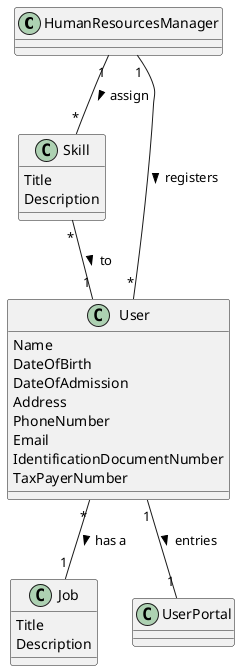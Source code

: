 @startuml

class HumanResourcesManager {

}

class Skill {
    Title
    Description
}

class User {
    Name
    DateOfBirth
    DateOfAdmission
    Address
    PhoneNumber
    Email
    IdentificationDocumentNumber
    TaxPayerNumber
}

class Job {
    Title
    Description
}

class UserPortal {

}
HumanResourcesManager "1" -- "*" Skill : assign >
HumanResourcesManager "1" -- "*" User : registers >
Skill "*" -- "1" User : to >
User "*" -- "1" Job : has a >
User "1" -- "1" UserPortal : entries >

@enduml
